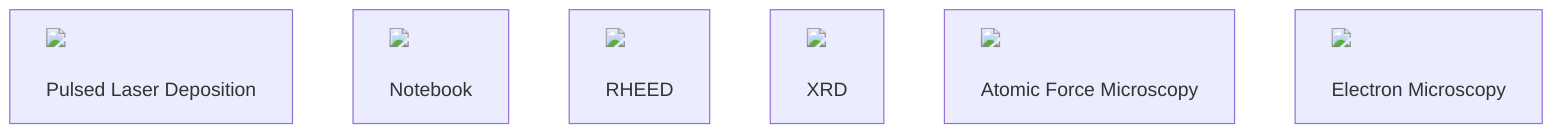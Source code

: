 %%{init: {'theme': 'default', 'scale': 2}}%%
graph TD
  PulsedLaserDeposition[<img src="https://github.com/jagar2/SSMC-CI-Madison-5-20-2025/blob/main/public/icon/PLD-Chamber.png?raw=true" width="100"/> <br/> Pulsed Laser Deposition]
  Notebook[<img src="https://github.com/jagar2/SSMC-CI-Madison-5-20-2025/blob/main/public/icon/notebook.png?raw=true" width="100"/> <br/> Notebook]
  RHEED[<img src="https://github.com/jagar2/SSMC-CI-Madison-5-20-2025/blob/main/public/icon/rheed.svg?raw=true" width="100"/> <br/> RHEED]
  XRD[<img src="https://github.com/jagar2/SSMC-CI-Madison-5-20-2025/blob/main/public/icon/XRD-icon.png?raw=true" width="100"/> <br/> XRD]
  AtomicForceMicroscopy[<img src="https://github.com/jagar2/SSMC-CI-Madison-5-20-2025/blob/main/public/icon/Cypher-2.png?raw=true" width="100"/> <br/> Atomic Force Microscopy]
  ElectronMicroscopy[<img src="https://github.com/jagar2/SSMC-CI-Madison-5-20-2025/blob/main/public/icon/Electron_microscope-01.svg?raw=true" width="100"/> <br/> Electron Microscopy]


  %% docker run --rm -u `id -u`:`id -g` -v /Users/joshuaagar/SSMC-CI-Madison-5-20-2025/slides/pld-dataflow:/data minlag/mermaid-cli -i pld-dataflow.mmd -o pld-dataflow.svg